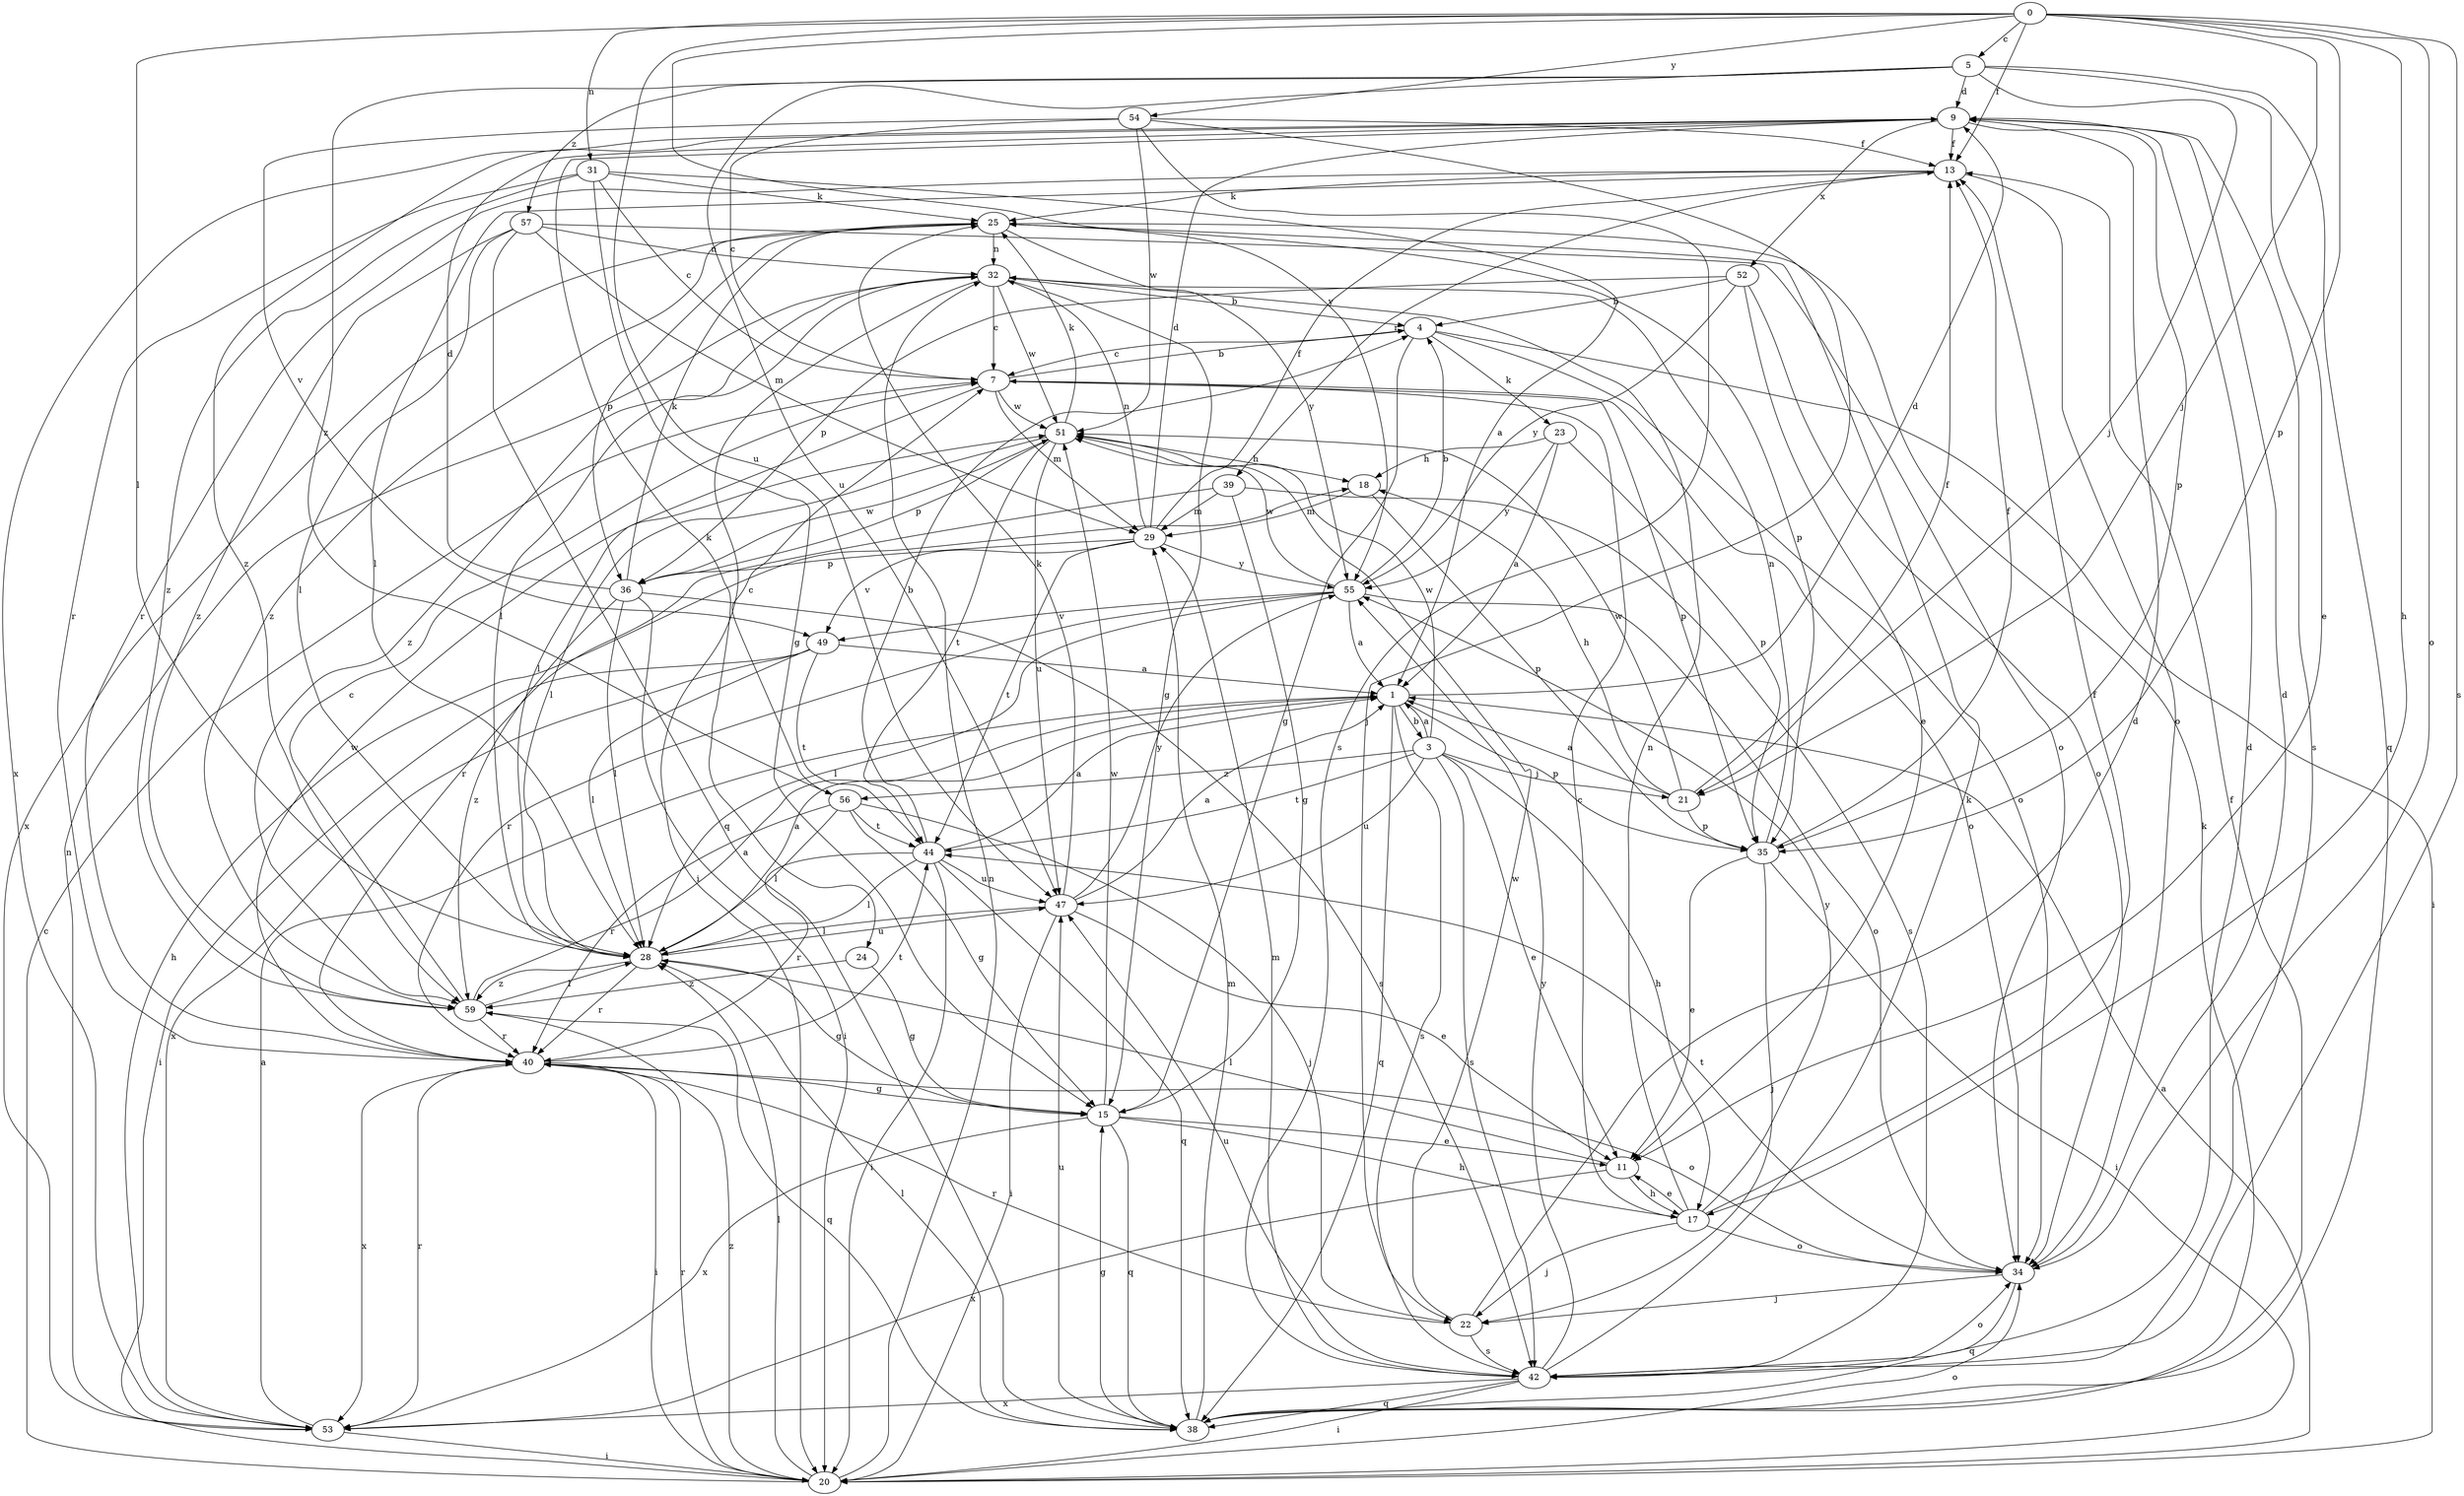 strict digraph  {
0;
1;
3;
4;
5;
7;
9;
11;
13;
15;
17;
18;
20;
21;
22;
23;
24;
25;
28;
29;
31;
32;
34;
35;
36;
38;
39;
40;
42;
44;
47;
49;
51;
52;
53;
54;
55;
56;
57;
59;
0 -> 5  [label=c];
0 -> 13  [label=f];
0 -> 17  [label=h];
0 -> 21  [label=j];
0 -> 28  [label=l];
0 -> 31  [label=n];
0 -> 34  [label=o];
0 -> 35  [label=p];
0 -> 42  [label=s];
0 -> 47  [label=u];
0 -> 54  [label=y];
0 -> 55  [label=y];
1 -> 3  [label=b];
1 -> 9  [label=d];
1 -> 35  [label=p];
1 -> 38  [label=q];
1 -> 42  [label=s];
3 -> 1  [label=a];
3 -> 11  [label=e];
3 -> 17  [label=h];
3 -> 21  [label=j];
3 -> 42  [label=s];
3 -> 44  [label=t];
3 -> 47  [label=u];
3 -> 51  [label=w];
3 -> 56  [label=z];
4 -> 7  [label=c];
4 -> 15  [label=g];
4 -> 20  [label=i];
4 -> 23  [label=k];
4 -> 34  [label=o];
5 -> 9  [label=d];
5 -> 11  [label=e];
5 -> 21  [label=j];
5 -> 38  [label=q];
5 -> 47  [label=u];
5 -> 56  [label=z];
5 -> 57  [label=z];
7 -> 4  [label=b];
7 -> 28  [label=l];
7 -> 29  [label=m];
7 -> 34  [label=o];
7 -> 35  [label=p];
7 -> 51  [label=w];
9 -> 13  [label=f];
9 -> 24  [label=k];
9 -> 35  [label=p];
9 -> 42  [label=s];
9 -> 52  [label=x];
9 -> 53  [label=x];
9 -> 59  [label=z];
11 -> 17  [label=h];
11 -> 28  [label=l];
11 -> 53  [label=x];
13 -> 25  [label=k];
13 -> 28  [label=l];
13 -> 34  [label=o];
13 -> 39  [label=r];
13 -> 40  [label=r];
15 -> 11  [label=e];
15 -> 17  [label=h];
15 -> 38  [label=q];
15 -> 51  [label=w];
15 -> 53  [label=x];
17 -> 7  [label=c];
17 -> 11  [label=e];
17 -> 13  [label=f];
17 -> 22  [label=j];
17 -> 32  [label=n];
17 -> 34  [label=o];
17 -> 55  [label=y];
18 -> 29  [label=m];
18 -> 35  [label=p];
20 -> 1  [label=a];
20 -> 7  [label=c];
20 -> 28  [label=l];
20 -> 32  [label=n];
20 -> 34  [label=o];
20 -> 40  [label=r];
20 -> 59  [label=z];
21 -> 1  [label=a];
21 -> 13  [label=f];
21 -> 18  [label=h];
21 -> 35  [label=p];
21 -> 51  [label=w];
22 -> 9  [label=d];
22 -> 40  [label=r];
22 -> 42  [label=s];
22 -> 51  [label=w];
23 -> 1  [label=a];
23 -> 18  [label=h];
23 -> 35  [label=p];
23 -> 55  [label=y];
24 -> 15  [label=g];
24 -> 59  [label=z];
25 -> 32  [label=n];
25 -> 35  [label=p];
25 -> 36  [label=p];
25 -> 53  [label=x];
25 -> 55  [label=y];
25 -> 59  [label=z];
28 -> 1  [label=a];
28 -> 15  [label=g];
28 -> 40  [label=r];
28 -> 47  [label=u];
28 -> 59  [label=z];
29 -> 9  [label=d];
29 -> 13  [label=f];
29 -> 32  [label=n];
29 -> 36  [label=p];
29 -> 44  [label=t];
29 -> 49  [label=v];
29 -> 55  [label=y];
31 -> 1  [label=a];
31 -> 7  [label=c];
31 -> 15  [label=g];
31 -> 25  [label=k];
31 -> 40  [label=r];
31 -> 59  [label=z];
32 -> 4  [label=b];
32 -> 7  [label=c];
32 -> 15  [label=g];
32 -> 20  [label=i];
32 -> 28  [label=l];
32 -> 51  [label=w];
32 -> 59  [label=z];
34 -> 9  [label=d];
34 -> 22  [label=j];
34 -> 38  [label=q];
34 -> 44  [label=t];
35 -> 11  [label=e];
35 -> 13  [label=f];
35 -> 20  [label=i];
35 -> 22  [label=j];
35 -> 32  [label=n];
36 -> 9  [label=d];
36 -> 20  [label=i];
36 -> 25  [label=k];
36 -> 28  [label=l];
36 -> 42  [label=s];
36 -> 51  [label=w];
36 -> 59  [label=z];
38 -> 13  [label=f];
38 -> 15  [label=g];
38 -> 25  [label=k];
38 -> 28  [label=l];
38 -> 29  [label=m];
38 -> 47  [label=u];
39 -> 15  [label=g];
39 -> 29  [label=m];
39 -> 40  [label=r];
39 -> 42  [label=s];
40 -> 15  [label=g];
40 -> 20  [label=i];
40 -> 34  [label=o];
40 -> 44  [label=t];
40 -> 51  [label=w];
40 -> 53  [label=x];
42 -> 9  [label=d];
42 -> 20  [label=i];
42 -> 25  [label=k];
42 -> 29  [label=m];
42 -> 34  [label=o];
42 -> 38  [label=q];
42 -> 47  [label=u];
42 -> 53  [label=x];
42 -> 55  [label=y];
44 -> 1  [label=a];
44 -> 4  [label=b];
44 -> 20  [label=i];
44 -> 28  [label=l];
44 -> 38  [label=q];
44 -> 40  [label=r];
44 -> 47  [label=u];
47 -> 1  [label=a];
47 -> 11  [label=e];
47 -> 20  [label=i];
47 -> 25  [label=k];
47 -> 28  [label=l];
47 -> 55  [label=y];
49 -> 1  [label=a];
49 -> 20  [label=i];
49 -> 28  [label=l];
49 -> 44  [label=t];
49 -> 53  [label=x];
51 -> 18  [label=h];
51 -> 25  [label=k];
51 -> 28  [label=l];
51 -> 36  [label=p];
51 -> 44  [label=t];
51 -> 47  [label=u];
52 -> 4  [label=b];
52 -> 11  [label=e];
52 -> 34  [label=o];
52 -> 36  [label=p];
52 -> 55  [label=y];
53 -> 1  [label=a];
53 -> 18  [label=h];
53 -> 20  [label=i];
53 -> 32  [label=n];
53 -> 40  [label=r];
54 -> 7  [label=c];
54 -> 13  [label=f];
54 -> 22  [label=j];
54 -> 42  [label=s];
54 -> 49  [label=v];
54 -> 51  [label=w];
55 -> 1  [label=a];
55 -> 4  [label=b];
55 -> 28  [label=l];
55 -> 34  [label=o];
55 -> 40  [label=r];
55 -> 49  [label=v];
55 -> 51  [label=w];
56 -> 7  [label=c];
56 -> 15  [label=g];
56 -> 22  [label=j];
56 -> 28  [label=l];
56 -> 40  [label=r];
56 -> 44  [label=t];
57 -> 28  [label=l];
57 -> 29  [label=m];
57 -> 32  [label=n];
57 -> 34  [label=o];
57 -> 38  [label=q];
57 -> 59  [label=z];
59 -> 1  [label=a];
59 -> 7  [label=c];
59 -> 28  [label=l];
59 -> 38  [label=q];
59 -> 40  [label=r];
}
